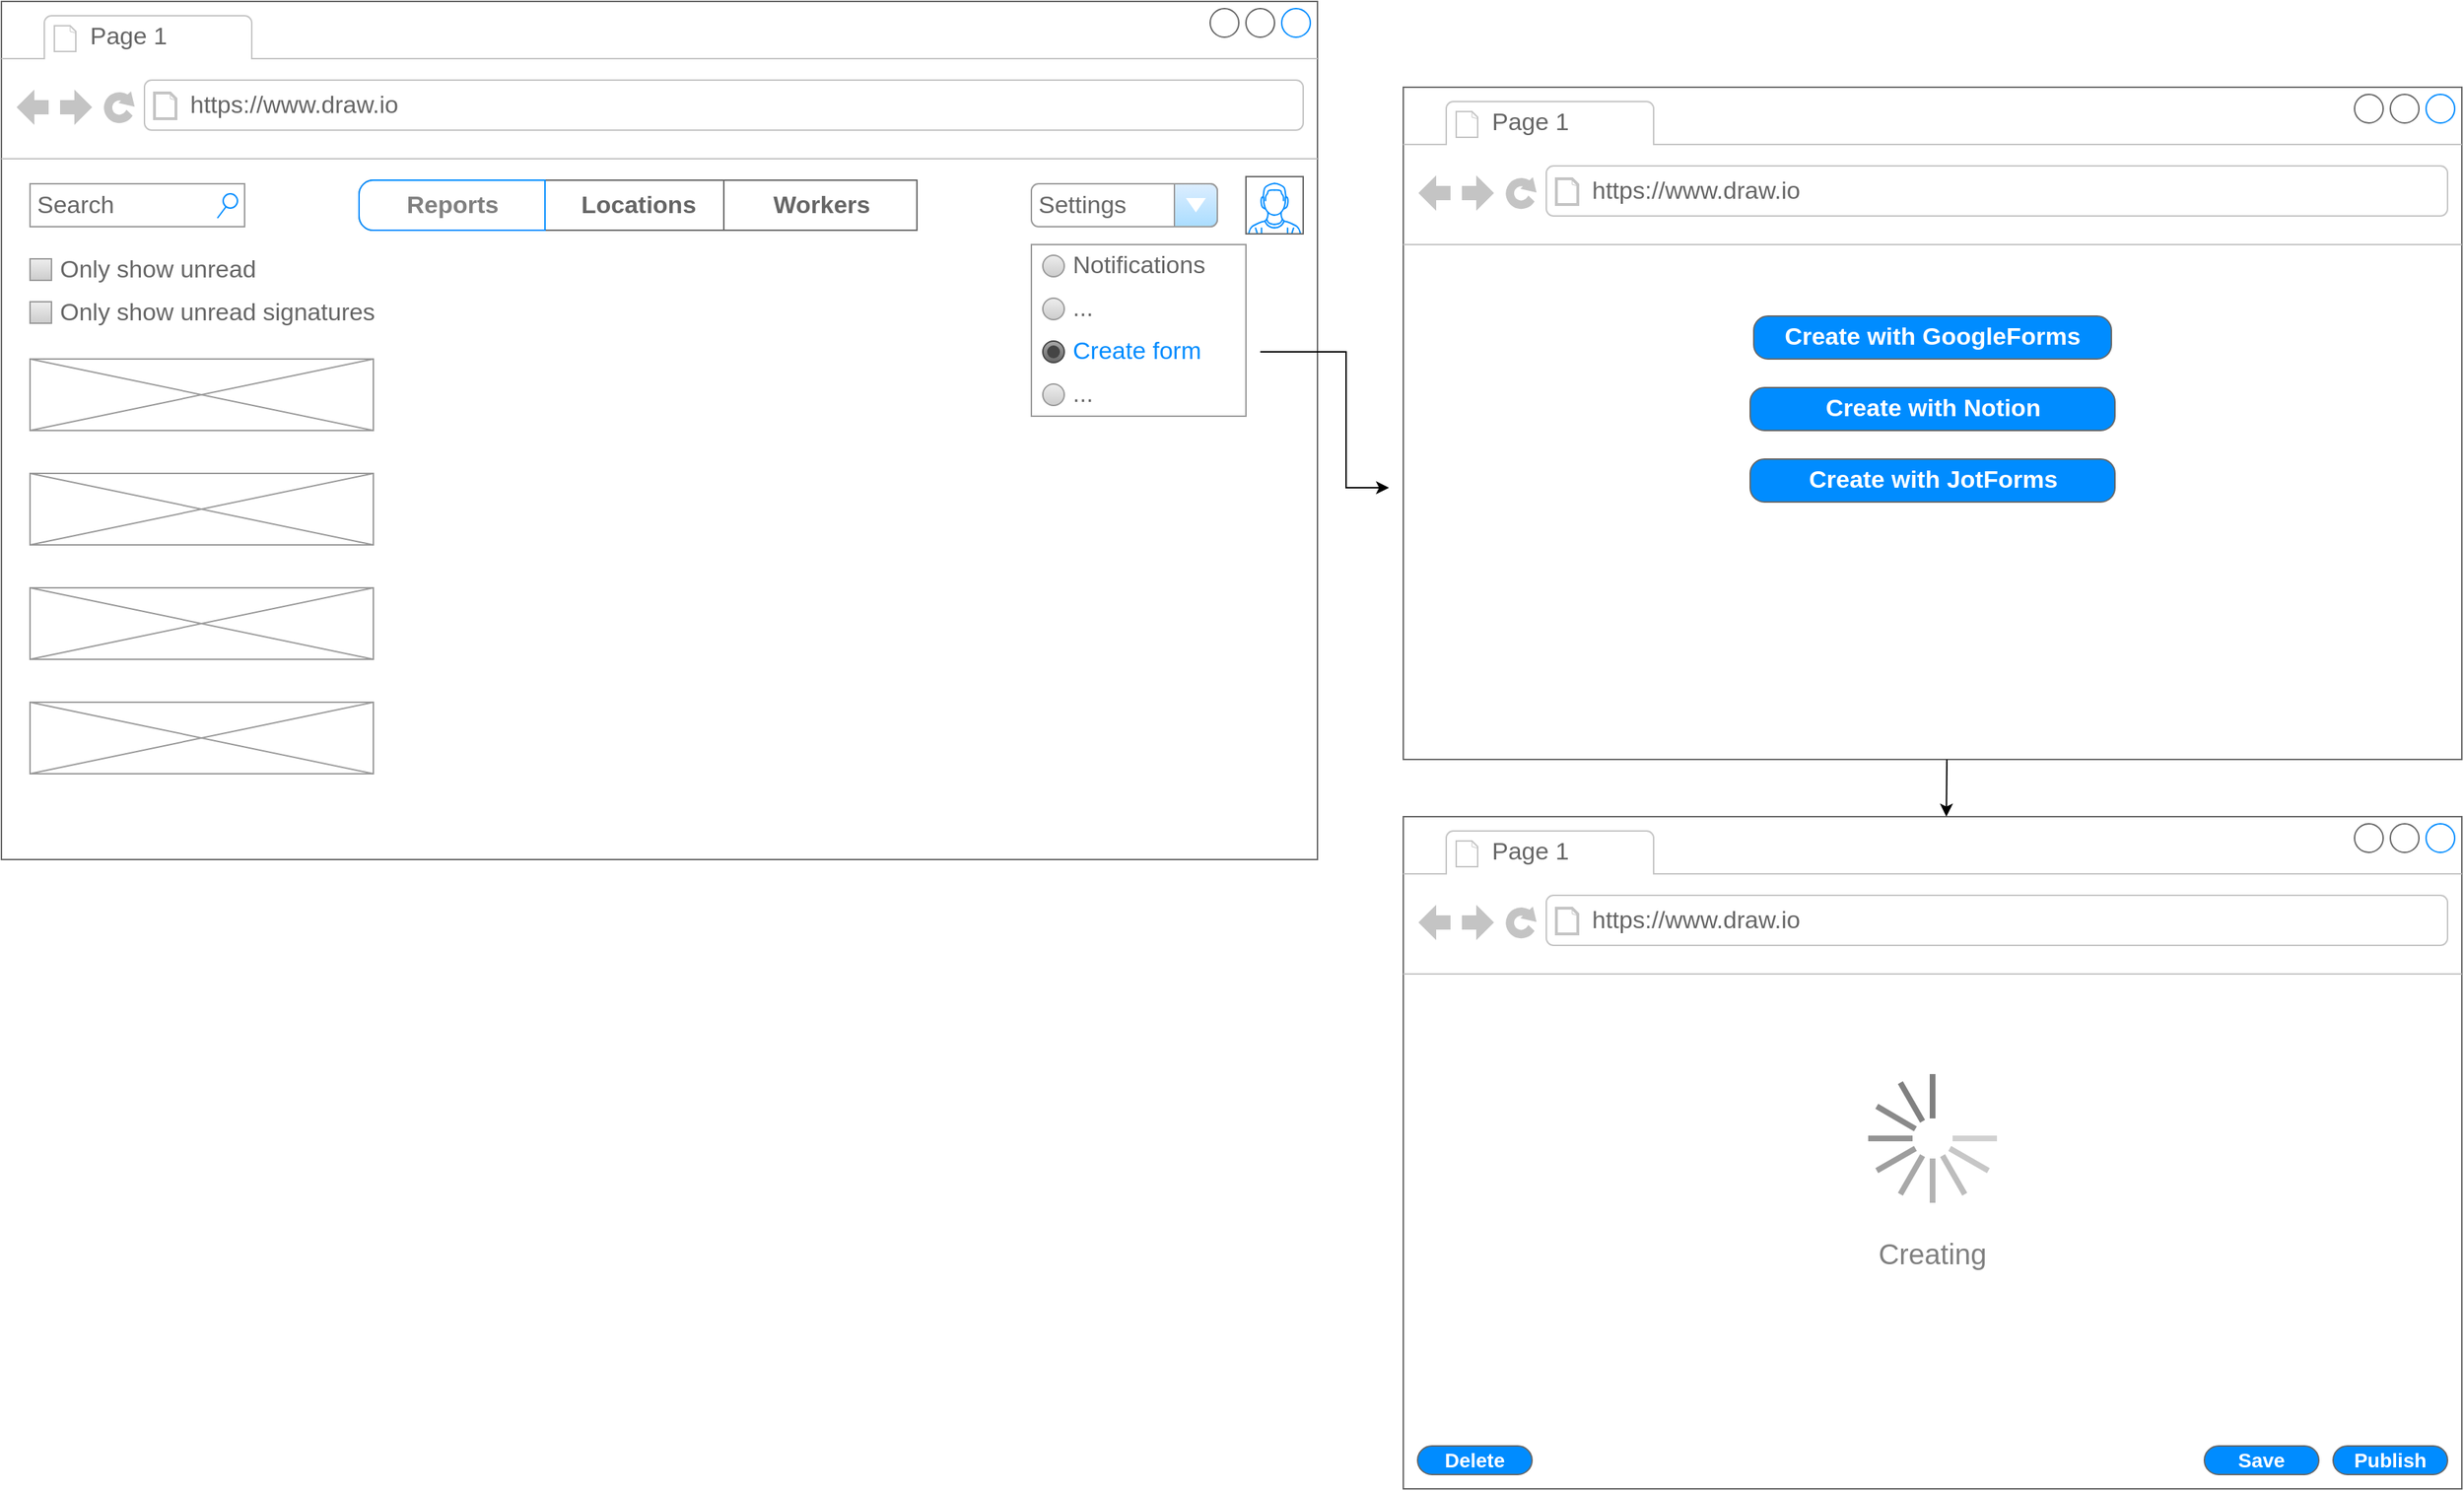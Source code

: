 <mxfile version="20.4.0" type="github">
  <diagram id="piDafpqhtRUU5qUU-vj8" name="Page-1">
    <mxGraphModel dx="2173" dy="1364" grid="1" gridSize="10" guides="1" tooltips="1" connect="1" arrows="1" fold="1" page="1" pageScale="1" pageWidth="827" pageHeight="1169" math="0" shadow="0">
      <root>
        <mxCell id="0" />
        <mxCell id="1" parent="0" />
        <mxCell id="-D2iBs-cGXRnkzUXunpr-8" value="" style="strokeWidth=1;shadow=0;dashed=0;align=center;html=1;shape=mxgraph.mockup.containers.browserWindow;rSize=0;strokeColor=#666666;strokeColor2=#008cff;strokeColor3=#c4c4c4;mainText=,;recursiveResize=0;" parent="1" vertex="1">
          <mxGeometry x="40" y="30" width="920" height="600" as="geometry" />
        </mxCell>
        <mxCell id="-D2iBs-cGXRnkzUXunpr-9" value="Page 1" style="strokeWidth=1;shadow=0;dashed=0;align=center;html=1;shape=mxgraph.mockup.containers.anchor;fontSize=17;fontColor=#666666;align=left;" parent="-D2iBs-cGXRnkzUXunpr-8" vertex="1">
          <mxGeometry x="60" y="12" width="110" height="26" as="geometry" />
        </mxCell>
        <mxCell id="-D2iBs-cGXRnkzUXunpr-10" value="https://www.draw.io" style="strokeWidth=1;shadow=0;dashed=0;align=center;html=1;shape=mxgraph.mockup.containers.anchor;rSize=0;fontSize=17;fontColor=#666666;align=left;" parent="-D2iBs-cGXRnkzUXunpr-8" vertex="1">
          <mxGeometry x="130" y="60" width="250" height="26" as="geometry" />
        </mxCell>
        <mxCell id="-D2iBs-cGXRnkzUXunpr-11" value="" style="verticalLabelPosition=bottom;shadow=0;dashed=0;align=center;html=1;verticalAlign=top;strokeWidth=1;shape=mxgraph.mockup.containers.userMale;strokeColor=#666666;strokeColor2=#008cff;" parent="-D2iBs-cGXRnkzUXunpr-8" vertex="1">
          <mxGeometry x="870" y="122.5" width="40" height="40" as="geometry" />
        </mxCell>
        <mxCell id="-D2iBs-cGXRnkzUXunpr-12" value="Search" style="strokeWidth=1;shadow=0;dashed=0;align=center;html=1;shape=mxgraph.mockup.forms.searchBox;strokeColor=#999999;mainText=;strokeColor2=#008cff;fontColor=#666666;fontSize=17;align=left;spacingLeft=3;" parent="-D2iBs-cGXRnkzUXunpr-8" vertex="1">
          <mxGeometry x="20" y="127.5" width="150" height="30" as="geometry" />
        </mxCell>
        <mxCell id="-D2iBs-cGXRnkzUXunpr-35" value="Settings" style="strokeWidth=1;shadow=0;dashed=0;align=center;html=1;shape=mxgraph.mockup.forms.comboBox;strokeColor=#999999;fillColor=#ddeeff;align=left;fillColor2=#aaddff;mainText=;fontColor=#666666;fontSize=17;spacingLeft=3;" parent="-D2iBs-cGXRnkzUXunpr-8" vertex="1">
          <mxGeometry x="720" y="127.5" width="130" height="30" as="geometry" />
        </mxCell>
        <mxCell id="-D2iBs-cGXRnkzUXunpr-44" value="Only show unread" style="strokeWidth=1;shadow=0;dashed=0;align=center;html=1;shape=mxgraph.mockup.forms.rrect;rSize=0;fillColor=#eeeeee;strokeColor=#999999;gradientColor=#cccccc;align=left;spacingLeft=4;fontSize=17;fontColor=#666666;labelPosition=right;" parent="-D2iBs-cGXRnkzUXunpr-8" vertex="1">
          <mxGeometry x="20" y="180" width="15" height="15" as="geometry" />
        </mxCell>
        <mxCell id="-D2iBs-cGXRnkzUXunpr-48" value="Only show unread signatures&amp;nbsp;" style="strokeWidth=1;shadow=0;dashed=0;align=center;html=1;shape=mxgraph.mockup.forms.rrect;rSize=0;fillColor=#eeeeee;strokeColor=#999999;gradientColor=#cccccc;align=left;spacingLeft=4;fontSize=17;fontColor=#666666;labelPosition=right;" parent="-D2iBs-cGXRnkzUXunpr-8" vertex="1">
          <mxGeometry x="20" y="210" width="15" height="15" as="geometry" />
        </mxCell>
        <mxCell id="-D2iBs-cGXRnkzUXunpr-56" value="" style="verticalLabelPosition=bottom;shadow=0;dashed=0;align=center;html=1;verticalAlign=top;strokeWidth=1;shape=mxgraph.mockup.graphics.simpleIcon;strokeColor=#999999;fontColor=#808080;fillColor=#FFFFFF;" parent="-D2iBs-cGXRnkzUXunpr-8" vertex="1">
          <mxGeometry x="20" y="250" width="240" height="50" as="geometry" />
        </mxCell>
        <mxCell id="-D2iBs-cGXRnkzUXunpr-57" value="" style="verticalLabelPosition=bottom;shadow=0;dashed=0;align=center;html=1;verticalAlign=top;strokeWidth=1;shape=mxgraph.mockup.graphics.simpleIcon;strokeColor=#999999;fontColor=#808080;fillColor=#FFFFFF;" parent="-D2iBs-cGXRnkzUXunpr-8" vertex="1">
          <mxGeometry x="20" y="330" width="240" height="50" as="geometry" />
        </mxCell>
        <mxCell id="-D2iBs-cGXRnkzUXunpr-58" value="" style="verticalLabelPosition=bottom;shadow=0;dashed=0;align=center;html=1;verticalAlign=top;strokeWidth=1;shape=mxgraph.mockup.graphics.simpleIcon;strokeColor=#999999;fontColor=#808080;fillColor=#FFFFFF;" parent="-D2iBs-cGXRnkzUXunpr-8" vertex="1">
          <mxGeometry x="20" y="410" width="240" height="50" as="geometry" />
        </mxCell>
        <mxCell id="-D2iBs-cGXRnkzUXunpr-59" value="" style="verticalLabelPosition=bottom;shadow=0;dashed=0;align=center;html=1;verticalAlign=top;strokeWidth=1;shape=mxgraph.mockup.graphics.simpleIcon;strokeColor=#999999;fontColor=#808080;fillColor=#FFFFFF;" parent="-D2iBs-cGXRnkzUXunpr-8" vertex="1">
          <mxGeometry x="20" y="490" width="240" height="50" as="geometry" />
        </mxCell>
        <mxCell id="-D2iBs-cGXRnkzUXunpr-65" value="" style="strokeWidth=1;shadow=0;dashed=0;align=center;html=1;shape=mxgraph.mockup.forms.rrect;rSize=0;strokeColor=#999999;fillColor=#ffffff;recursiveResize=0;fontColor=#808080;" parent="-D2iBs-cGXRnkzUXunpr-8" vertex="1">
          <mxGeometry x="720" y="170" width="150" height="120" as="geometry" />
        </mxCell>
        <mxCell id="-D2iBs-cGXRnkzUXunpr-66" value="Notifications" style="shape=ellipse;rSize=0;fillColor=#eeeeee;strokeColor=#999999;gradientColor=#cccccc;html=1;align=left;spacingLeft=4;fontSize=17;fontColor=#666666;labelPosition=right;" parent="-D2iBs-cGXRnkzUXunpr-65" vertex="1">
          <mxGeometry x="8" y="7.5" width="15" height="15" as="geometry" />
        </mxCell>
        <mxCell id="-D2iBs-cGXRnkzUXunpr-67" value="..." style="shape=ellipse;rSize=0;fillColor=#eeeeee;strokeColor=#999999;gradientColor=#cccccc;html=1;align=left;spacingLeft=4;fontSize=17;fontColor=#666666;labelPosition=right;" parent="-D2iBs-cGXRnkzUXunpr-65" vertex="1">
          <mxGeometry x="8" y="37.5" width="15" height="15" as="geometry" />
        </mxCell>
        <mxCell id="-D2iBs-cGXRnkzUXunpr-68" value="Create form" style="shape=ellipse;rSize=0;fillColor=#aaaaaa;strokeColor=#444444;gradientColor=#666666;html=1;align=left;spacingLeft=4;fontSize=17;fontColor=#008cff;labelPosition=right;" parent="-D2iBs-cGXRnkzUXunpr-65" vertex="1">
          <mxGeometry x="8" y="67.5" width="15" height="15" as="geometry" />
        </mxCell>
        <mxCell id="-D2iBs-cGXRnkzUXunpr-69" value="" style="shape=ellipse;fillColor=#444444;strokeColor=none;html=1;fontColor=#808080;" parent="-D2iBs-cGXRnkzUXunpr-68" vertex="1">
          <mxGeometry x="3" y="3" width="9" height="9" as="geometry" />
        </mxCell>
        <mxCell id="-D2iBs-cGXRnkzUXunpr-70" value="..." style="shape=ellipse;rSize=0;fillColor=#eeeeee;strokeColor=#999999;gradientColor=#cccccc;html=1;align=left;spacingLeft=4;fontSize=17;fontColor=#666666;labelPosition=right;" parent="-D2iBs-cGXRnkzUXunpr-65" vertex="1">
          <mxGeometry x="8" y="97.5" width="15" height="15" as="geometry" />
        </mxCell>
        <mxCell id="-D2iBs-cGXRnkzUXunpr-50" value="" style="strokeWidth=1;shadow=0;dashed=0;align=center;html=1;shape=mxgraph.mockup.rrect;rSize=10;fillColor=#ffffff;strokeColor=#666666;" parent="-D2iBs-cGXRnkzUXunpr-8" vertex="1">
          <mxGeometry x="250" y="125" width="390" height="35" as="geometry" />
        </mxCell>
        <mxCell id="-D2iBs-cGXRnkzUXunpr-51" value="Locations" style="strokeColor=inherit;fillColor=inherit;gradientColor=inherit;strokeWidth=1;shadow=0;dashed=0;align=center;html=1;shape=mxgraph.mockup.rrect;rSize=0;fontSize=17;fontColor=#666666;fontStyle=1;resizeHeight=1;" parent="-D2iBs-cGXRnkzUXunpr-50" vertex="1">
          <mxGeometry width="130" height="35" relative="1" as="geometry">
            <mxPoint x="130" as="offset" />
          </mxGeometry>
        </mxCell>
        <mxCell id="-D2iBs-cGXRnkzUXunpr-52" value="Workers" style="strokeColor=inherit;fillColor=inherit;gradientColor=inherit;strokeWidth=1;shadow=0;dashed=0;align=center;html=1;shape=mxgraph.mockup.rrect;rSize=0;fontSize=17;fontColor=#666666;fontStyle=1;resizeHeight=1;" parent="-D2iBs-cGXRnkzUXunpr-50" vertex="1">
          <mxGeometry width="135" height="35" relative="1" as="geometry">
            <mxPoint x="255" as="offset" />
          </mxGeometry>
        </mxCell>
        <mxCell id="-D2iBs-cGXRnkzUXunpr-54" value="&lt;font color=&quot;#808080&quot;&gt;Reports&lt;/font&gt;" style="strokeWidth=1;shadow=0;dashed=0;align=center;html=1;shape=mxgraph.mockup.leftButton;rSize=10;fontSize=17;fontColor=#ffffff;fontStyle=1;fillColor=#FFFFFF;strokeColor=#008cff;resizeHeight=1;" parent="-D2iBs-cGXRnkzUXunpr-50" vertex="1">
          <mxGeometry width="130" height="35" relative="1" as="geometry" />
        </mxCell>
        <mxCell id="-D2iBs-cGXRnkzUXunpr-85" value="" style="endArrow=classic;html=1;rounded=0;fontColor=#808080;edgeStyle=orthogonalEdgeStyle;" parent="-D2iBs-cGXRnkzUXunpr-8" edge="1">
          <mxGeometry width="50" height="50" relative="1" as="geometry">
            <mxPoint x="880" y="245" as="sourcePoint" />
            <mxPoint x="970" y="340" as="targetPoint" />
            <Array as="points">
              <mxPoint x="940" y="245" />
              <mxPoint x="940" y="340" />
            </Array>
          </mxGeometry>
        </mxCell>
        <mxCell id="-D2iBs-cGXRnkzUXunpr-71" value="" style="strokeWidth=1;shadow=0;dashed=0;align=center;html=1;shape=mxgraph.mockup.containers.browserWindow;rSize=0;strokeColor=#666666;strokeColor2=#008cff;strokeColor3=#c4c4c4;mainText=,;recursiveResize=0;fontColor=#808080;fillColor=#FFFFFF;" parent="1" vertex="1">
          <mxGeometry x="1020" y="90" width="740" height="470" as="geometry" />
        </mxCell>
        <mxCell id="-D2iBs-cGXRnkzUXunpr-72" value="Page 1" style="strokeWidth=1;shadow=0;dashed=0;align=center;html=1;shape=mxgraph.mockup.containers.anchor;fontSize=17;fontColor=#666666;align=left;fillColor=#FFFFFF;" parent="-D2iBs-cGXRnkzUXunpr-71" vertex="1">
          <mxGeometry x="60" y="12" width="110" height="26" as="geometry" />
        </mxCell>
        <mxCell id="-D2iBs-cGXRnkzUXunpr-73" value="https://www.draw.io" style="strokeWidth=1;shadow=0;dashed=0;align=center;html=1;shape=mxgraph.mockup.containers.anchor;rSize=0;fontSize=17;fontColor=#666666;align=left;fillColor=#FFFFFF;" parent="-D2iBs-cGXRnkzUXunpr-71" vertex="1">
          <mxGeometry x="130" y="60" width="250" height="26" as="geometry" />
        </mxCell>
        <mxCell id="-D2iBs-cGXRnkzUXunpr-77" value="Create with GoogleForms" style="strokeWidth=1;shadow=0;dashed=0;align=center;html=1;shape=mxgraph.mockup.buttons.button;strokeColor=#666666;fontColor=#ffffff;mainText=;buttonStyle=round;fontSize=17;fontStyle=1;fillColor=#008cff;whiteSpace=wrap;" parent="-D2iBs-cGXRnkzUXunpr-71" vertex="1">
          <mxGeometry x="245" y="160" width="250" height="30" as="geometry" />
        </mxCell>
        <mxCell id="-D2iBs-cGXRnkzUXunpr-79" value="Create with Notion" style="strokeWidth=1;shadow=0;dashed=0;align=center;html=1;shape=mxgraph.mockup.buttons.button;strokeColor=#666666;fontColor=#ffffff;mainText=;buttonStyle=round;fontSize=17;fontStyle=1;fillColor=#008cff;whiteSpace=wrap;" parent="-D2iBs-cGXRnkzUXunpr-71" vertex="1">
          <mxGeometry x="242.5" y="210" width="255" height="30" as="geometry" />
        </mxCell>
        <mxCell id="-D2iBs-cGXRnkzUXunpr-80" value="Create with JotForms" style="strokeWidth=1;shadow=0;dashed=0;align=center;html=1;shape=mxgraph.mockup.buttons.button;strokeColor=#666666;fontColor=#ffffff;mainText=;buttonStyle=round;fontSize=17;fontStyle=1;fillColor=#008cff;whiteSpace=wrap;" parent="-D2iBs-cGXRnkzUXunpr-71" vertex="1">
          <mxGeometry x="242.5" y="260" width="255" height="30" as="geometry" />
        </mxCell>
        <mxCell id="-D2iBs-cGXRnkzUXunpr-86" value="" style="strokeWidth=1;shadow=0;dashed=0;align=center;html=1;shape=mxgraph.mockup.containers.browserWindow;rSize=0;strokeColor=#666666;strokeColor2=#008cff;strokeColor3=#c4c4c4;mainText=,;recursiveResize=0;fontColor=#808080;fillColor=#FFFFFF;" parent="1" vertex="1">
          <mxGeometry x="1020" y="600" width="740" height="470" as="geometry" />
        </mxCell>
        <mxCell id="-D2iBs-cGXRnkzUXunpr-87" value="Page 1" style="strokeWidth=1;shadow=0;dashed=0;align=center;html=1;shape=mxgraph.mockup.containers.anchor;fontSize=17;fontColor=#666666;align=left;fillColor=#FFFFFF;" parent="-D2iBs-cGXRnkzUXunpr-86" vertex="1">
          <mxGeometry x="60" y="12" width="110" height="26" as="geometry" />
        </mxCell>
        <mxCell id="-D2iBs-cGXRnkzUXunpr-88" value="https://www.draw.io" style="strokeWidth=1;shadow=0;dashed=0;align=center;html=1;shape=mxgraph.mockup.containers.anchor;rSize=0;fontSize=17;fontColor=#666666;align=left;fillColor=#FFFFFF;" parent="-D2iBs-cGXRnkzUXunpr-86" vertex="1">
          <mxGeometry x="130" y="60" width="250" height="26" as="geometry" />
        </mxCell>
        <mxCell id="-D2iBs-cGXRnkzUXunpr-90" value="" style="verticalLabelPosition=bottom;shadow=0;dashed=0;align=center;html=1;verticalAlign=top;strokeWidth=1;shape=mxgraph.mockup.misc.loading_circle_2;pointerEvents=1;fontColor=#808080;fillColor=#FFFFFF;" parent="-D2iBs-cGXRnkzUXunpr-86" vertex="1">
          <mxGeometry x="325" y="180" width="90" height="90" as="geometry" />
        </mxCell>
        <mxCell id="-D2iBs-cGXRnkzUXunpr-91" value="&lt;font style=&quot;font-size: 20px;&quot;&gt;Creating&lt;/font&gt;" style="text;html=1;strokeColor=none;fillColor=none;align=center;verticalAlign=middle;whiteSpace=wrap;rounded=0;fontColor=#808080;" parent="-D2iBs-cGXRnkzUXunpr-86" vertex="1">
          <mxGeometry x="340" y="290" width="60" height="30" as="geometry" />
        </mxCell>
        <mxCell id="-D2iBs-cGXRnkzUXunpr-92" value="&lt;font style=&quot;font-size: 14px;&quot;&gt;Delete&lt;/font&gt;" style="strokeWidth=1;shadow=0;dashed=0;align=center;html=1;shape=mxgraph.mockup.buttons.button;strokeColor=#666666;fontColor=#ffffff;mainText=;buttonStyle=round;fontSize=17;fontStyle=1;fillColor=#008cff;whiteSpace=wrap;" parent="-D2iBs-cGXRnkzUXunpr-86" vertex="1">
          <mxGeometry x="10" y="440" width="80" height="20" as="geometry" />
        </mxCell>
        <mxCell id="-D2iBs-cGXRnkzUXunpr-93" value="&lt;span style=&quot;font-size: 14px;&quot;&gt;Save&lt;/span&gt;" style="strokeWidth=1;shadow=0;dashed=0;align=center;html=1;shape=mxgraph.mockup.buttons.button;strokeColor=#666666;fontColor=#ffffff;mainText=;buttonStyle=round;fontSize=17;fontStyle=1;fillColor=#008cff;whiteSpace=wrap;" parent="-D2iBs-cGXRnkzUXunpr-86" vertex="1">
          <mxGeometry x="560" y="440" width="80" height="20" as="geometry" />
        </mxCell>
        <mxCell id="-D2iBs-cGXRnkzUXunpr-94" value="&lt;font style=&quot;font-size: 14px;&quot;&gt;Publish&lt;/font&gt;" style="strokeWidth=1;shadow=0;dashed=0;align=center;html=1;shape=mxgraph.mockup.buttons.button;strokeColor=#666666;fontColor=#ffffff;mainText=;buttonStyle=round;fontSize=17;fontStyle=1;fillColor=#008cff;whiteSpace=wrap;" parent="-D2iBs-cGXRnkzUXunpr-86" vertex="1">
          <mxGeometry x="650" y="440" width="80" height="20" as="geometry" />
        </mxCell>
        <mxCell id="-D2iBs-cGXRnkzUXunpr-95" value="" style="endArrow=classic;html=1;rounded=0;fontSize=14;fontColor=#808080;entryX=0.513;entryY=0;entryDx=0;entryDy=0;entryPerimeter=0;" parent="1" target="-D2iBs-cGXRnkzUXunpr-86" edge="1">
          <mxGeometry width="50" height="50" relative="1" as="geometry">
            <mxPoint x="1400" y="560" as="sourcePoint" />
            <mxPoint x="1320" y="650" as="targetPoint" />
          </mxGeometry>
        </mxCell>
      </root>
    </mxGraphModel>
  </diagram>
</mxfile>
